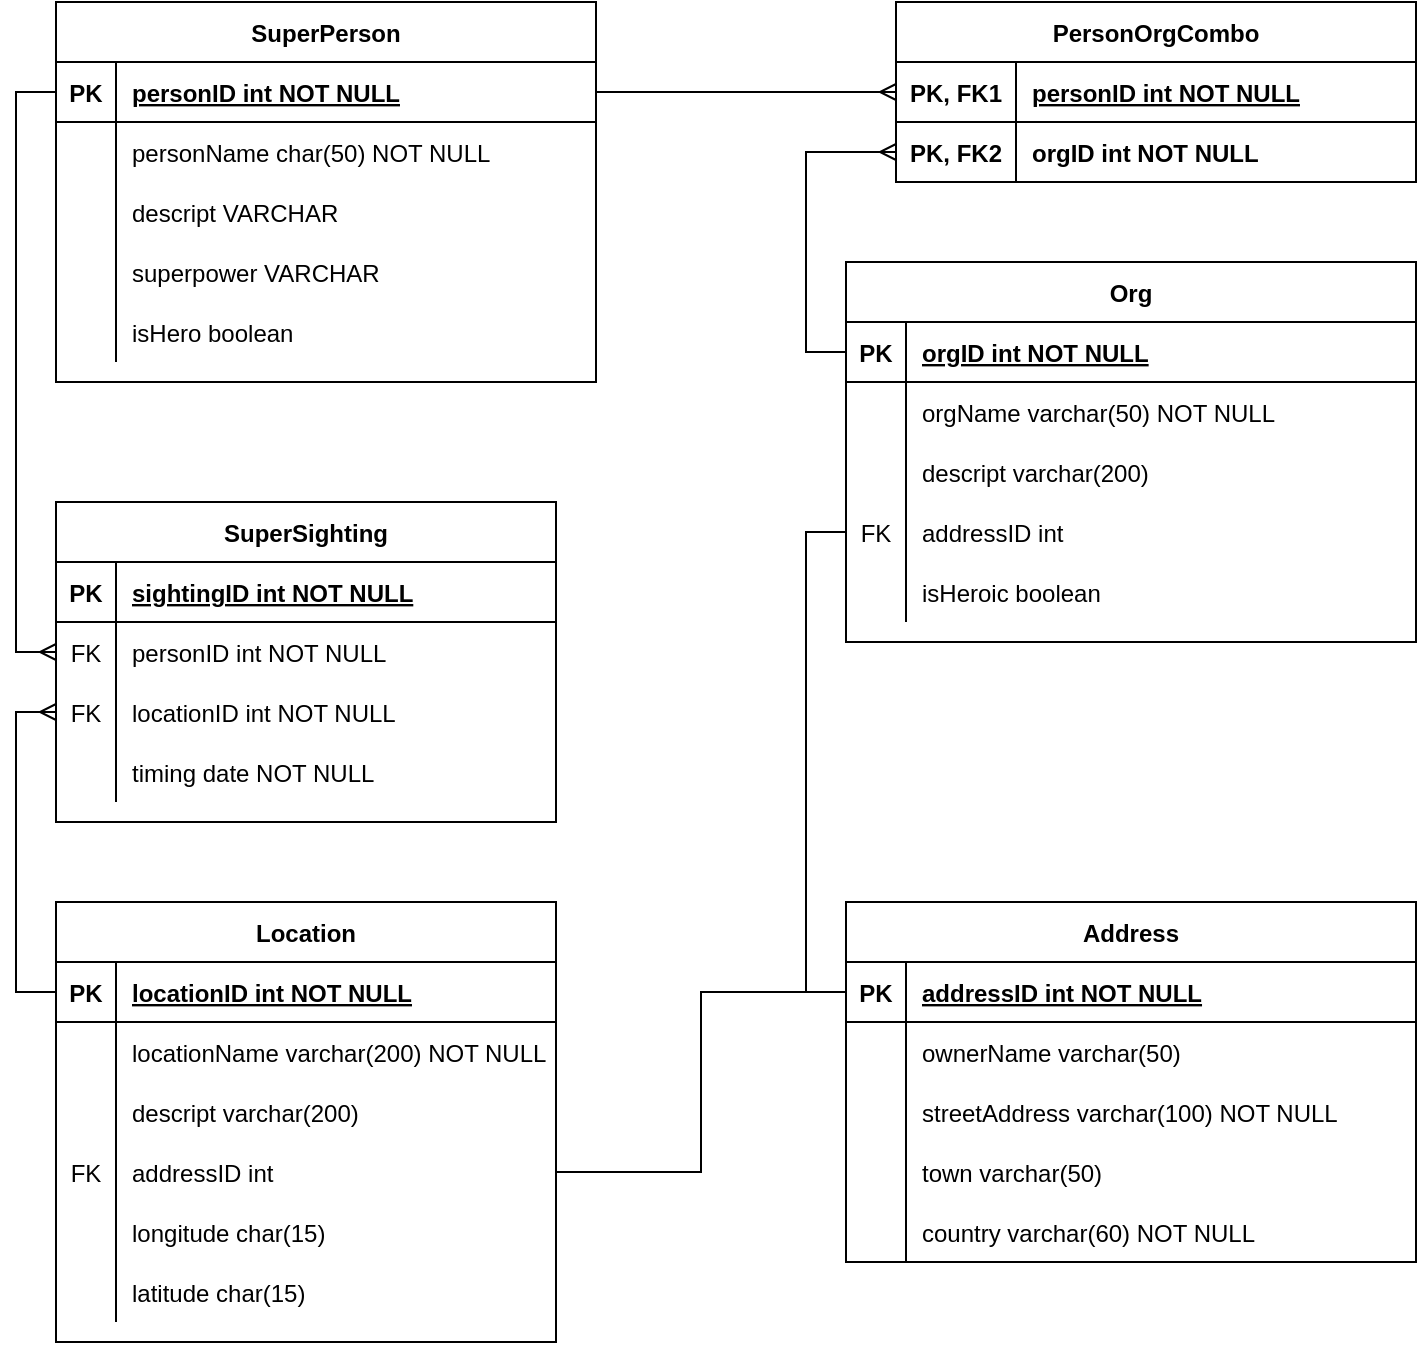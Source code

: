 <mxfile version="14.9.8" type="github">
  <diagram id="R2lEEEUBdFMjLlhIrx00" name="Page-1">
    <mxGraphModel dx="863" dy="784" grid="1" gridSize="10" guides="1" tooltips="1" connect="1" arrows="1" fold="1" page="1" pageScale="1" pageWidth="850" pageHeight="1100" math="0" shadow="0" extFonts="Permanent Marker^https://fonts.googleapis.com/css?family=Permanent+Marker">
      <root>
        <mxCell id="0" />
        <mxCell id="1" parent="0" />
        <object label="SuperPerson" description="" id="C-vyLk0tnHw3VtMMgP7b-23">
          <mxCell style="shape=table;startSize=30;container=1;collapsible=1;childLayout=tableLayout;fixedRows=1;rowLines=0;fontStyle=1;align=center;resizeLast=1;" parent="1" vertex="1">
            <mxGeometry x="120" y="40" width="270" height="190" as="geometry" />
          </mxCell>
        </object>
        <mxCell id="C-vyLk0tnHw3VtMMgP7b-24" value="" style="shape=partialRectangle;collapsible=0;dropTarget=0;pointerEvents=0;fillColor=none;points=[[0,0.5],[1,0.5]];portConstraint=eastwest;top=0;left=0;right=0;bottom=1;" parent="C-vyLk0tnHw3VtMMgP7b-23" vertex="1">
          <mxGeometry y="30" width="270" height="30" as="geometry" />
        </mxCell>
        <mxCell id="C-vyLk0tnHw3VtMMgP7b-25" value="PK" style="shape=partialRectangle;overflow=hidden;connectable=0;fillColor=none;top=0;left=0;bottom=0;right=0;fontStyle=1;" parent="C-vyLk0tnHw3VtMMgP7b-24" vertex="1">
          <mxGeometry width="30" height="30" as="geometry" />
        </mxCell>
        <mxCell id="C-vyLk0tnHw3VtMMgP7b-26" value="personID int NOT NULL " style="shape=partialRectangle;overflow=hidden;connectable=0;fillColor=none;top=0;left=0;bottom=0;right=0;align=left;spacingLeft=6;fontStyle=5;" parent="C-vyLk0tnHw3VtMMgP7b-24" vertex="1">
          <mxGeometry x="30" width="240" height="30" as="geometry" />
        </mxCell>
        <mxCell id="C-vyLk0tnHw3VtMMgP7b-27" value="" style="shape=partialRectangle;collapsible=0;dropTarget=0;pointerEvents=0;fillColor=none;points=[[0,0.5],[1,0.5]];portConstraint=eastwest;top=0;left=0;right=0;bottom=0;" parent="C-vyLk0tnHw3VtMMgP7b-23" vertex="1">
          <mxGeometry y="60" width="270" height="30" as="geometry" />
        </mxCell>
        <mxCell id="C-vyLk0tnHw3VtMMgP7b-28" value="" style="shape=partialRectangle;overflow=hidden;connectable=0;fillColor=none;top=0;left=0;bottom=0;right=0;" parent="C-vyLk0tnHw3VtMMgP7b-27" vertex="1">
          <mxGeometry width="30" height="30" as="geometry" />
        </mxCell>
        <mxCell id="C-vyLk0tnHw3VtMMgP7b-29" value="personName char(50) NOT NULL" style="shape=partialRectangle;overflow=hidden;connectable=0;fillColor=none;top=0;left=0;bottom=0;right=0;align=left;spacingLeft=6;" parent="C-vyLk0tnHw3VtMMgP7b-27" vertex="1">
          <mxGeometry x="30" width="240" height="30" as="geometry" />
        </mxCell>
        <mxCell id="THcojhGgTA37443H6Eyn-1" style="shape=partialRectangle;collapsible=0;dropTarget=0;pointerEvents=0;fillColor=none;points=[[0,0.5],[1,0.5]];portConstraint=eastwest;top=0;left=0;right=0;bottom=0;" vertex="1" parent="C-vyLk0tnHw3VtMMgP7b-23">
          <mxGeometry y="90" width="270" height="30" as="geometry" />
        </mxCell>
        <mxCell id="THcojhGgTA37443H6Eyn-2" style="shape=partialRectangle;overflow=hidden;connectable=0;fillColor=none;top=0;left=0;bottom=0;right=0;" vertex="1" parent="THcojhGgTA37443H6Eyn-1">
          <mxGeometry width="30" height="30" as="geometry" />
        </mxCell>
        <mxCell id="THcojhGgTA37443H6Eyn-3" value="descript VARCHAR" style="shape=partialRectangle;overflow=hidden;connectable=0;fillColor=none;top=0;left=0;bottom=0;right=0;align=left;spacingLeft=6;" vertex="1" parent="THcojhGgTA37443H6Eyn-1">
          <mxGeometry x="30" width="240" height="30" as="geometry" />
        </mxCell>
        <mxCell id="THcojhGgTA37443H6Eyn-4" style="shape=partialRectangle;collapsible=0;dropTarget=0;pointerEvents=0;fillColor=none;points=[[0,0.5],[1,0.5]];portConstraint=eastwest;top=0;left=0;right=0;bottom=0;" vertex="1" parent="C-vyLk0tnHw3VtMMgP7b-23">
          <mxGeometry y="120" width="270" height="30" as="geometry" />
        </mxCell>
        <mxCell id="THcojhGgTA37443H6Eyn-5" style="shape=partialRectangle;overflow=hidden;connectable=0;fillColor=none;top=0;left=0;bottom=0;right=0;" vertex="1" parent="THcojhGgTA37443H6Eyn-4">
          <mxGeometry width="30" height="30" as="geometry" />
        </mxCell>
        <mxCell id="THcojhGgTA37443H6Eyn-6" value="superpower VARCHAR" style="shape=partialRectangle;overflow=hidden;connectable=0;fillColor=none;top=0;left=0;bottom=0;right=0;align=left;spacingLeft=6;" vertex="1" parent="THcojhGgTA37443H6Eyn-4">
          <mxGeometry x="30" width="240" height="30" as="geometry" />
        </mxCell>
        <mxCell id="THcojhGgTA37443H6Eyn-121" style="shape=partialRectangle;collapsible=0;dropTarget=0;pointerEvents=0;fillColor=none;points=[[0,0.5],[1,0.5]];portConstraint=eastwest;top=0;left=0;right=0;bottom=0;" vertex="1" parent="C-vyLk0tnHw3VtMMgP7b-23">
          <mxGeometry y="150" width="270" height="30" as="geometry" />
        </mxCell>
        <mxCell id="THcojhGgTA37443H6Eyn-122" style="shape=partialRectangle;overflow=hidden;connectable=0;fillColor=none;top=0;left=0;bottom=0;right=0;" vertex="1" parent="THcojhGgTA37443H6Eyn-121">
          <mxGeometry width="30" height="30" as="geometry" />
        </mxCell>
        <mxCell id="THcojhGgTA37443H6Eyn-123" value="isHero boolean" style="shape=partialRectangle;overflow=hidden;connectable=0;fillColor=none;top=0;left=0;bottom=0;right=0;align=left;spacingLeft=6;" vertex="1" parent="THcojhGgTA37443H6Eyn-121">
          <mxGeometry x="30" width="240" height="30" as="geometry" />
        </mxCell>
        <object label="SuperSighting" description="" id="THcojhGgTA37443H6Eyn-7">
          <mxCell style="shape=table;startSize=30;container=1;collapsible=1;childLayout=tableLayout;fixedRows=1;rowLines=0;fontStyle=1;align=center;resizeLast=1;" vertex="1" parent="1">
            <mxGeometry x="120" y="290" width="250" height="160" as="geometry" />
          </mxCell>
        </object>
        <mxCell id="THcojhGgTA37443H6Eyn-8" value="" style="shape=partialRectangle;collapsible=0;dropTarget=0;pointerEvents=0;fillColor=none;points=[[0,0.5],[1,0.5]];portConstraint=eastwest;top=0;left=0;right=0;bottom=1;" vertex="1" parent="THcojhGgTA37443H6Eyn-7">
          <mxGeometry y="30" width="250" height="30" as="geometry" />
        </mxCell>
        <mxCell id="THcojhGgTA37443H6Eyn-9" value="PK" style="shape=partialRectangle;overflow=hidden;connectable=0;fillColor=none;top=0;left=0;bottom=0;right=0;fontStyle=1;" vertex="1" parent="THcojhGgTA37443H6Eyn-8">
          <mxGeometry width="30" height="30" as="geometry" />
        </mxCell>
        <mxCell id="THcojhGgTA37443H6Eyn-10" value="sightingID int NOT NULL " style="shape=partialRectangle;overflow=hidden;connectable=0;fillColor=none;top=0;left=0;bottom=0;right=0;align=left;spacingLeft=6;fontStyle=5;" vertex="1" parent="THcojhGgTA37443H6Eyn-8">
          <mxGeometry x="30" width="220" height="30" as="geometry" />
        </mxCell>
        <mxCell id="THcojhGgTA37443H6Eyn-11" value="" style="shape=partialRectangle;collapsible=0;dropTarget=0;pointerEvents=0;fillColor=none;points=[[0,0.5],[1,0.5]];portConstraint=eastwest;top=0;left=0;right=0;bottom=0;" vertex="1" parent="THcojhGgTA37443H6Eyn-7">
          <mxGeometry y="60" width="250" height="30" as="geometry" />
        </mxCell>
        <mxCell id="THcojhGgTA37443H6Eyn-12" value="FK" style="shape=partialRectangle;overflow=hidden;connectable=0;fillColor=none;top=0;left=0;bottom=0;right=0;" vertex="1" parent="THcojhGgTA37443H6Eyn-11">
          <mxGeometry width="30" height="30" as="geometry" />
        </mxCell>
        <mxCell id="THcojhGgTA37443H6Eyn-13" value="personID int NOT NULL" style="shape=partialRectangle;overflow=hidden;connectable=0;fillColor=none;top=0;left=0;bottom=0;right=0;align=left;spacingLeft=6;" vertex="1" parent="THcojhGgTA37443H6Eyn-11">
          <mxGeometry x="30" width="220" height="30" as="geometry" />
        </mxCell>
        <mxCell id="THcojhGgTA37443H6Eyn-14" style="shape=partialRectangle;collapsible=0;dropTarget=0;pointerEvents=0;fillColor=none;points=[[0,0.5],[1,0.5]];portConstraint=eastwest;top=0;left=0;right=0;bottom=0;" vertex="1" parent="THcojhGgTA37443H6Eyn-7">
          <mxGeometry y="90" width="250" height="30" as="geometry" />
        </mxCell>
        <mxCell id="THcojhGgTA37443H6Eyn-15" value="FK" style="shape=partialRectangle;overflow=hidden;connectable=0;fillColor=none;top=0;left=0;bottom=0;right=0;" vertex="1" parent="THcojhGgTA37443H6Eyn-14">
          <mxGeometry width="30" height="30" as="geometry" />
        </mxCell>
        <mxCell id="THcojhGgTA37443H6Eyn-16" value="locationID int NOT NULL" style="shape=partialRectangle;overflow=hidden;connectable=0;fillColor=none;top=0;left=0;bottom=0;right=0;align=left;spacingLeft=6;" vertex="1" parent="THcojhGgTA37443H6Eyn-14">
          <mxGeometry x="30" width="220" height="30" as="geometry" />
        </mxCell>
        <mxCell id="THcojhGgTA37443H6Eyn-89" style="shape=partialRectangle;collapsible=0;dropTarget=0;pointerEvents=0;fillColor=none;points=[[0,0.5],[1,0.5]];portConstraint=eastwest;top=0;left=0;right=0;bottom=0;" vertex="1" parent="THcojhGgTA37443H6Eyn-7">
          <mxGeometry y="120" width="250" height="30" as="geometry" />
        </mxCell>
        <mxCell id="THcojhGgTA37443H6Eyn-90" style="shape=partialRectangle;overflow=hidden;connectable=0;fillColor=none;top=0;left=0;bottom=0;right=0;" vertex="1" parent="THcojhGgTA37443H6Eyn-89">
          <mxGeometry width="30" height="30" as="geometry" />
        </mxCell>
        <mxCell id="THcojhGgTA37443H6Eyn-91" value="timing date NOT NULL" style="shape=partialRectangle;overflow=hidden;connectable=0;fillColor=none;top=0;left=0;bottom=0;right=0;align=left;spacingLeft=6;" vertex="1" parent="THcojhGgTA37443H6Eyn-89">
          <mxGeometry x="30" width="220" height="30" as="geometry" />
        </mxCell>
        <object label="Org" description="" id="THcojhGgTA37443H6Eyn-29">
          <mxCell style="shape=table;startSize=30;container=1;collapsible=1;childLayout=tableLayout;fixedRows=1;rowLines=0;fontStyle=1;align=center;resizeLast=1;" vertex="1" parent="1">
            <mxGeometry x="515" y="170" width="285" height="190" as="geometry" />
          </mxCell>
        </object>
        <mxCell id="THcojhGgTA37443H6Eyn-30" value="" style="shape=partialRectangle;collapsible=0;dropTarget=0;pointerEvents=0;fillColor=none;points=[[0,0.5],[1,0.5]];portConstraint=eastwest;top=0;left=0;right=0;bottom=1;" vertex="1" parent="THcojhGgTA37443H6Eyn-29">
          <mxGeometry y="30" width="285" height="30" as="geometry" />
        </mxCell>
        <mxCell id="THcojhGgTA37443H6Eyn-31" value="PK" style="shape=partialRectangle;overflow=hidden;connectable=0;fillColor=none;top=0;left=0;bottom=0;right=0;fontStyle=1;" vertex="1" parent="THcojhGgTA37443H6Eyn-30">
          <mxGeometry width="30" height="30" as="geometry" />
        </mxCell>
        <mxCell id="THcojhGgTA37443H6Eyn-32" value="orgID int NOT NULL " style="shape=partialRectangle;overflow=hidden;connectable=0;fillColor=none;top=0;left=0;bottom=0;right=0;align=left;spacingLeft=6;fontStyle=5;" vertex="1" parent="THcojhGgTA37443H6Eyn-30">
          <mxGeometry x="30" width="255" height="30" as="geometry" />
        </mxCell>
        <mxCell id="THcojhGgTA37443H6Eyn-33" value="" style="shape=partialRectangle;collapsible=0;dropTarget=0;pointerEvents=0;fillColor=none;points=[[0,0.5],[1,0.5]];portConstraint=eastwest;top=0;left=0;right=0;bottom=0;" vertex="1" parent="THcojhGgTA37443H6Eyn-29">
          <mxGeometry y="60" width="285" height="30" as="geometry" />
        </mxCell>
        <mxCell id="THcojhGgTA37443H6Eyn-34" value="" style="shape=partialRectangle;overflow=hidden;connectable=0;fillColor=none;top=0;left=0;bottom=0;right=0;" vertex="1" parent="THcojhGgTA37443H6Eyn-33">
          <mxGeometry width="30" height="30" as="geometry" />
        </mxCell>
        <mxCell id="THcojhGgTA37443H6Eyn-35" value="orgName varchar(50) NOT NULL" style="shape=partialRectangle;overflow=hidden;connectable=0;fillColor=none;top=0;left=0;bottom=0;right=0;align=left;spacingLeft=6;" vertex="1" parent="THcojhGgTA37443H6Eyn-33">
          <mxGeometry x="30" width="255" height="30" as="geometry" />
        </mxCell>
        <mxCell id="THcojhGgTA37443H6Eyn-36" style="shape=partialRectangle;collapsible=0;dropTarget=0;pointerEvents=0;fillColor=none;points=[[0,0.5],[1,0.5]];portConstraint=eastwest;top=0;left=0;right=0;bottom=0;" vertex="1" parent="THcojhGgTA37443H6Eyn-29">
          <mxGeometry y="90" width="285" height="30" as="geometry" />
        </mxCell>
        <mxCell id="THcojhGgTA37443H6Eyn-37" style="shape=partialRectangle;overflow=hidden;connectable=0;fillColor=none;top=0;left=0;bottom=0;right=0;" vertex="1" parent="THcojhGgTA37443H6Eyn-36">
          <mxGeometry width="30" height="30" as="geometry" />
        </mxCell>
        <mxCell id="THcojhGgTA37443H6Eyn-38" value="descript varchar(200)" style="shape=partialRectangle;overflow=hidden;connectable=0;fillColor=none;top=0;left=0;bottom=0;right=0;align=left;spacingLeft=6;" vertex="1" parent="THcojhGgTA37443H6Eyn-36">
          <mxGeometry x="30" width="255" height="30" as="geometry" />
        </mxCell>
        <mxCell id="THcojhGgTA37443H6Eyn-39" style="shape=partialRectangle;collapsible=0;dropTarget=0;pointerEvents=0;fillColor=none;points=[[0,0.5],[1,0.5]];portConstraint=eastwest;top=0;left=0;right=0;bottom=0;" vertex="1" parent="THcojhGgTA37443H6Eyn-29">
          <mxGeometry y="120" width="285" height="30" as="geometry" />
        </mxCell>
        <mxCell id="THcojhGgTA37443H6Eyn-40" value="FK" style="shape=partialRectangle;overflow=hidden;connectable=0;fillColor=none;top=0;left=0;bottom=0;right=0;" vertex="1" parent="THcojhGgTA37443H6Eyn-39">
          <mxGeometry width="30" height="30" as="geometry" />
        </mxCell>
        <mxCell id="THcojhGgTA37443H6Eyn-41" value="addressID int" style="shape=partialRectangle;overflow=hidden;connectable=0;fillColor=none;top=0;left=0;bottom=0;right=0;align=left;spacingLeft=6;" vertex="1" parent="THcojhGgTA37443H6Eyn-39">
          <mxGeometry x="30" width="255" height="30" as="geometry" />
        </mxCell>
        <mxCell id="THcojhGgTA37443H6Eyn-118" style="shape=partialRectangle;collapsible=0;dropTarget=0;pointerEvents=0;fillColor=none;points=[[0,0.5],[1,0.5]];portConstraint=eastwest;top=0;left=0;right=0;bottom=0;" vertex="1" parent="THcojhGgTA37443H6Eyn-29">
          <mxGeometry y="150" width="285" height="30" as="geometry" />
        </mxCell>
        <mxCell id="THcojhGgTA37443H6Eyn-119" style="shape=partialRectangle;overflow=hidden;connectable=0;fillColor=none;top=0;left=0;bottom=0;right=0;" vertex="1" parent="THcojhGgTA37443H6Eyn-118">
          <mxGeometry width="30" height="30" as="geometry" />
        </mxCell>
        <mxCell id="THcojhGgTA37443H6Eyn-120" value="isHeroic boolean" style="shape=partialRectangle;overflow=hidden;connectable=0;fillColor=none;top=0;left=0;bottom=0;right=0;align=left;spacingLeft=6;" vertex="1" parent="THcojhGgTA37443H6Eyn-118">
          <mxGeometry x="30" width="255" height="30" as="geometry" />
        </mxCell>
        <object label="Location" description="" id="THcojhGgTA37443H6Eyn-42">
          <mxCell style="shape=table;startSize=30;container=1;collapsible=1;childLayout=tableLayout;fixedRows=1;rowLines=0;fontStyle=1;align=center;resizeLast=1;" vertex="1" parent="1">
            <mxGeometry x="120" y="490" width="250" height="220" as="geometry" />
          </mxCell>
        </object>
        <mxCell id="THcojhGgTA37443H6Eyn-43" value="" style="shape=partialRectangle;collapsible=0;dropTarget=0;pointerEvents=0;fillColor=none;points=[[0,0.5],[1,0.5]];portConstraint=eastwest;top=0;left=0;right=0;bottom=1;" vertex="1" parent="THcojhGgTA37443H6Eyn-42">
          <mxGeometry y="30" width="250" height="30" as="geometry" />
        </mxCell>
        <mxCell id="THcojhGgTA37443H6Eyn-44" value="PK" style="shape=partialRectangle;overflow=hidden;connectable=0;fillColor=none;top=0;left=0;bottom=0;right=0;fontStyle=1;" vertex="1" parent="THcojhGgTA37443H6Eyn-43">
          <mxGeometry width="30" height="30" as="geometry" />
        </mxCell>
        <mxCell id="THcojhGgTA37443H6Eyn-45" value="locationID int NOT NULL " style="shape=partialRectangle;overflow=hidden;connectable=0;fillColor=none;top=0;left=0;bottom=0;right=0;align=left;spacingLeft=6;fontStyle=5;" vertex="1" parent="THcojhGgTA37443H6Eyn-43">
          <mxGeometry x="30" width="220" height="30" as="geometry" />
        </mxCell>
        <mxCell id="THcojhGgTA37443H6Eyn-46" value="" style="shape=partialRectangle;collapsible=0;dropTarget=0;pointerEvents=0;fillColor=none;points=[[0,0.5],[1,0.5]];portConstraint=eastwest;top=0;left=0;right=0;bottom=0;" vertex="1" parent="THcojhGgTA37443H6Eyn-42">
          <mxGeometry y="60" width="250" height="30" as="geometry" />
        </mxCell>
        <mxCell id="THcojhGgTA37443H6Eyn-47" value="" style="shape=partialRectangle;overflow=hidden;connectable=0;fillColor=none;top=0;left=0;bottom=0;right=0;" vertex="1" parent="THcojhGgTA37443H6Eyn-46">
          <mxGeometry width="30" height="30" as="geometry" />
        </mxCell>
        <mxCell id="THcojhGgTA37443H6Eyn-48" value="locationName varchar(200) NOT NULL" style="shape=partialRectangle;overflow=hidden;connectable=0;fillColor=none;top=0;left=0;bottom=0;right=0;align=left;spacingLeft=6;" vertex="1" parent="THcojhGgTA37443H6Eyn-46">
          <mxGeometry x="30" width="220" height="30" as="geometry" />
        </mxCell>
        <mxCell id="THcojhGgTA37443H6Eyn-49" style="shape=partialRectangle;collapsible=0;dropTarget=0;pointerEvents=0;fillColor=none;points=[[0,0.5],[1,0.5]];portConstraint=eastwest;top=0;left=0;right=0;bottom=0;" vertex="1" parent="THcojhGgTA37443H6Eyn-42">
          <mxGeometry y="90" width="250" height="30" as="geometry" />
        </mxCell>
        <mxCell id="THcojhGgTA37443H6Eyn-50" style="shape=partialRectangle;overflow=hidden;connectable=0;fillColor=none;top=0;left=0;bottom=0;right=0;" vertex="1" parent="THcojhGgTA37443H6Eyn-49">
          <mxGeometry width="30" height="30" as="geometry" />
        </mxCell>
        <mxCell id="THcojhGgTA37443H6Eyn-51" value="descript varchar(200)" style="shape=partialRectangle;overflow=hidden;connectable=0;fillColor=none;top=0;left=0;bottom=0;right=0;align=left;spacingLeft=6;" vertex="1" parent="THcojhGgTA37443H6Eyn-49">
          <mxGeometry x="30" width="220" height="30" as="geometry" />
        </mxCell>
        <mxCell id="THcojhGgTA37443H6Eyn-52" style="shape=partialRectangle;collapsible=0;dropTarget=0;pointerEvents=0;fillColor=none;points=[[0,0.5],[1,0.5]];portConstraint=eastwest;top=0;left=0;right=0;bottom=0;" vertex="1" parent="THcojhGgTA37443H6Eyn-42">
          <mxGeometry y="120" width="250" height="30" as="geometry" />
        </mxCell>
        <mxCell id="THcojhGgTA37443H6Eyn-53" value="FK" style="shape=partialRectangle;overflow=hidden;connectable=0;fillColor=none;top=0;left=0;bottom=0;right=0;" vertex="1" parent="THcojhGgTA37443H6Eyn-52">
          <mxGeometry width="30" height="30" as="geometry" />
        </mxCell>
        <mxCell id="THcojhGgTA37443H6Eyn-54" value="addressID int" style="shape=partialRectangle;overflow=hidden;connectable=0;fillColor=none;top=0;left=0;bottom=0;right=0;align=left;spacingLeft=6;" vertex="1" parent="THcojhGgTA37443H6Eyn-52">
          <mxGeometry x="30" width="220" height="30" as="geometry" />
        </mxCell>
        <mxCell id="THcojhGgTA37443H6Eyn-55" style="shape=partialRectangle;collapsible=0;dropTarget=0;pointerEvents=0;fillColor=none;points=[[0,0.5],[1,0.5]];portConstraint=eastwest;top=0;left=0;right=0;bottom=0;" vertex="1" parent="THcojhGgTA37443H6Eyn-42">
          <mxGeometry y="150" width="250" height="30" as="geometry" />
        </mxCell>
        <mxCell id="THcojhGgTA37443H6Eyn-56" style="shape=partialRectangle;overflow=hidden;connectable=0;fillColor=none;top=0;left=0;bottom=0;right=0;" vertex="1" parent="THcojhGgTA37443H6Eyn-55">
          <mxGeometry width="30" height="30" as="geometry" />
        </mxCell>
        <mxCell id="THcojhGgTA37443H6Eyn-57" value="longitude char(15)" style="shape=partialRectangle;overflow=hidden;connectable=0;fillColor=none;top=0;left=0;bottom=0;right=0;align=left;spacingLeft=6;" vertex="1" parent="THcojhGgTA37443H6Eyn-55">
          <mxGeometry x="30" width="220" height="30" as="geometry" />
        </mxCell>
        <mxCell id="THcojhGgTA37443H6Eyn-58" style="shape=partialRectangle;collapsible=0;dropTarget=0;pointerEvents=0;fillColor=none;points=[[0,0.5],[1,0.5]];portConstraint=eastwest;top=0;left=0;right=0;bottom=0;" vertex="1" parent="THcojhGgTA37443H6Eyn-42">
          <mxGeometry y="180" width="250" height="30" as="geometry" />
        </mxCell>
        <mxCell id="THcojhGgTA37443H6Eyn-59" style="shape=partialRectangle;overflow=hidden;connectable=0;fillColor=none;top=0;left=0;bottom=0;right=0;" vertex="1" parent="THcojhGgTA37443H6Eyn-58">
          <mxGeometry width="30" height="30" as="geometry" />
        </mxCell>
        <mxCell id="THcojhGgTA37443H6Eyn-60" value="latitude char(15)" style="shape=partialRectangle;overflow=hidden;connectable=0;fillColor=none;top=0;left=0;bottom=0;right=0;align=left;spacingLeft=6;" vertex="1" parent="THcojhGgTA37443H6Eyn-58">
          <mxGeometry x="30" width="220" height="30" as="geometry" />
        </mxCell>
        <object label="Address" description="" id="THcojhGgTA37443H6Eyn-61">
          <mxCell style="shape=table;startSize=30;container=1;collapsible=1;childLayout=tableLayout;fixedRows=1;rowLines=0;fontStyle=1;align=center;resizeLast=1;" vertex="1" parent="1">
            <mxGeometry x="515" y="490" width="285" height="180" as="geometry" />
          </mxCell>
        </object>
        <mxCell id="THcojhGgTA37443H6Eyn-62" value="" style="shape=partialRectangle;collapsible=0;dropTarget=0;pointerEvents=0;fillColor=none;points=[[0,0.5],[1,0.5]];portConstraint=eastwest;top=0;left=0;right=0;bottom=1;" vertex="1" parent="THcojhGgTA37443H6Eyn-61">
          <mxGeometry y="30" width="285" height="30" as="geometry" />
        </mxCell>
        <mxCell id="THcojhGgTA37443H6Eyn-63" value="PK" style="shape=partialRectangle;overflow=hidden;connectable=0;fillColor=none;top=0;left=0;bottom=0;right=0;fontStyle=1;" vertex="1" parent="THcojhGgTA37443H6Eyn-62">
          <mxGeometry width="30" height="30" as="geometry" />
        </mxCell>
        <mxCell id="THcojhGgTA37443H6Eyn-64" value="addressID int NOT NULL " style="shape=partialRectangle;overflow=hidden;connectable=0;fillColor=none;top=0;left=0;bottom=0;right=0;align=left;spacingLeft=6;fontStyle=5;" vertex="1" parent="THcojhGgTA37443H6Eyn-62">
          <mxGeometry x="30" width="255" height="30" as="geometry" />
        </mxCell>
        <mxCell id="THcojhGgTA37443H6Eyn-65" value="" style="shape=partialRectangle;collapsible=0;dropTarget=0;pointerEvents=0;fillColor=none;points=[[0,0.5],[1,0.5]];portConstraint=eastwest;top=0;left=0;right=0;bottom=0;" vertex="1" parent="THcojhGgTA37443H6Eyn-61">
          <mxGeometry y="60" width="285" height="30" as="geometry" />
        </mxCell>
        <mxCell id="THcojhGgTA37443H6Eyn-66" value="" style="shape=partialRectangle;overflow=hidden;connectable=0;fillColor=none;top=0;left=0;bottom=0;right=0;" vertex="1" parent="THcojhGgTA37443H6Eyn-65">
          <mxGeometry width="30" height="30" as="geometry" />
        </mxCell>
        <mxCell id="THcojhGgTA37443H6Eyn-67" value="ownerName varchar(50) " style="shape=partialRectangle;overflow=hidden;connectable=0;fillColor=none;top=0;left=0;bottom=0;right=0;align=left;spacingLeft=6;" vertex="1" parent="THcojhGgTA37443H6Eyn-65">
          <mxGeometry x="30" width="255" height="30" as="geometry" />
        </mxCell>
        <mxCell id="THcojhGgTA37443H6Eyn-71" style="shape=partialRectangle;collapsible=0;dropTarget=0;pointerEvents=0;fillColor=none;points=[[0,0.5],[1,0.5]];portConstraint=eastwest;top=0;left=0;right=0;bottom=0;" vertex="1" parent="THcojhGgTA37443H6Eyn-61">
          <mxGeometry y="90" width="285" height="30" as="geometry" />
        </mxCell>
        <mxCell id="THcojhGgTA37443H6Eyn-72" style="shape=partialRectangle;overflow=hidden;connectable=0;fillColor=none;top=0;left=0;bottom=0;right=0;" vertex="1" parent="THcojhGgTA37443H6Eyn-71">
          <mxGeometry width="30" height="30" as="geometry" />
        </mxCell>
        <mxCell id="THcojhGgTA37443H6Eyn-73" value="streetAddress varchar(100) NOT NULL" style="shape=partialRectangle;overflow=hidden;connectable=0;fillColor=none;top=0;left=0;bottom=0;right=0;align=left;spacingLeft=6;" vertex="1" parent="THcojhGgTA37443H6Eyn-71">
          <mxGeometry x="30" width="255" height="30" as="geometry" />
        </mxCell>
        <mxCell id="THcojhGgTA37443H6Eyn-74" style="shape=partialRectangle;collapsible=0;dropTarget=0;pointerEvents=0;fillColor=none;points=[[0,0.5],[1,0.5]];portConstraint=eastwest;top=0;left=0;right=0;bottom=0;" vertex="1" parent="THcojhGgTA37443H6Eyn-61">
          <mxGeometry y="120" width="285" height="30" as="geometry" />
        </mxCell>
        <mxCell id="THcojhGgTA37443H6Eyn-75" style="shape=partialRectangle;overflow=hidden;connectable=0;fillColor=none;top=0;left=0;bottom=0;right=0;" vertex="1" parent="THcojhGgTA37443H6Eyn-74">
          <mxGeometry width="30" height="30" as="geometry" />
        </mxCell>
        <mxCell id="THcojhGgTA37443H6Eyn-76" value="town varchar(50)" style="shape=partialRectangle;overflow=hidden;connectable=0;fillColor=none;top=0;left=0;bottom=0;right=0;align=left;spacingLeft=6;" vertex="1" parent="THcojhGgTA37443H6Eyn-74">
          <mxGeometry x="30" width="255" height="30" as="geometry" />
        </mxCell>
        <mxCell id="THcojhGgTA37443H6Eyn-77" style="shape=partialRectangle;collapsible=0;dropTarget=0;pointerEvents=0;fillColor=none;points=[[0,0.5],[1,0.5]];portConstraint=eastwest;top=0;left=0;right=0;bottom=0;" vertex="1" parent="THcojhGgTA37443H6Eyn-61">
          <mxGeometry y="150" width="285" height="30" as="geometry" />
        </mxCell>
        <mxCell id="THcojhGgTA37443H6Eyn-78" style="shape=partialRectangle;overflow=hidden;connectable=0;fillColor=none;top=0;left=0;bottom=0;right=0;" vertex="1" parent="THcojhGgTA37443H6Eyn-77">
          <mxGeometry width="30" height="30" as="geometry" />
        </mxCell>
        <mxCell id="THcojhGgTA37443H6Eyn-79" value="country varchar(60) NOT NULL" style="shape=partialRectangle;overflow=hidden;connectable=0;fillColor=none;top=0;left=0;bottom=0;right=0;align=left;spacingLeft=6;" vertex="1" parent="THcojhGgTA37443H6Eyn-77">
          <mxGeometry x="30" width="255" height="30" as="geometry" />
        </mxCell>
        <object label="PersonOrgCombo" description="" id="THcojhGgTA37443H6Eyn-92">
          <mxCell style="shape=table;startSize=30;container=1;collapsible=1;childLayout=tableLayout;fixedRows=1;rowLines=0;fontStyle=1;align=center;resizeLast=1;" vertex="1" parent="1">
            <mxGeometry x="540" y="40" width="260" height="90" as="geometry" />
          </mxCell>
        </object>
        <mxCell id="THcojhGgTA37443H6Eyn-93" value="" style="shape=partialRectangle;collapsible=0;dropTarget=0;pointerEvents=0;fillColor=none;points=[[0,0.5],[1,0.5]];portConstraint=eastwest;top=0;left=0;right=0;bottom=1;" vertex="1" parent="THcojhGgTA37443H6Eyn-92">
          <mxGeometry y="30" width="260" height="30" as="geometry" />
        </mxCell>
        <mxCell id="THcojhGgTA37443H6Eyn-94" value="PK, FK1" style="shape=partialRectangle;overflow=hidden;connectable=0;fillColor=none;top=0;left=0;bottom=0;right=0;fontStyle=1;" vertex="1" parent="THcojhGgTA37443H6Eyn-93">
          <mxGeometry width="60" height="30" as="geometry" />
        </mxCell>
        <mxCell id="THcojhGgTA37443H6Eyn-95" value="personID int NOT NULL " style="shape=partialRectangle;overflow=hidden;connectable=0;fillColor=none;top=0;left=0;bottom=0;right=0;align=left;spacingLeft=6;fontStyle=5;" vertex="1" parent="THcojhGgTA37443H6Eyn-93">
          <mxGeometry x="60" width="200" height="30" as="geometry" />
        </mxCell>
        <mxCell id="THcojhGgTA37443H6Eyn-96" value="" style="shape=partialRectangle;collapsible=0;dropTarget=0;pointerEvents=0;fillColor=none;points=[[0,0.5],[1,0.5]];portConstraint=eastwest;top=0;left=0;right=0;bottom=0;" vertex="1" parent="THcojhGgTA37443H6Eyn-92">
          <mxGeometry y="60" width="260" height="30" as="geometry" />
        </mxCell>
        <mxCell id="THcojhGgTA37443H6Eyn-97" value="PK, FK2" style="shape=partialRectangle;overflow=hidden;connectable=0;fillColor=none;top=0;left=0;bottom=0;right=0;fontStyle=1" vertex="1" parent="THcojhGgTA37443H6Eyn-96">
          <mxGeometry width="60" height="30" as="geometry" />
        </mxCell>
        <mxCell id="THcojhGgTA37443H6Eyn-98" value="orgID int NOT NULL" style="shape=partialRectangle;overflow=hidden;connectable=0;fillColor=none;top=0;left=0;bottom=0;right=0;align=left;spacingLeft=6;fontStyle=1" vertex="1" parent="THcojhGgTA37443H6Eyn-96">
          <mxGeometry x="60" width="200" height="30" as="geometry" />
        </mxCell>
        <mxCell id="THcojhGgTA37443H6Eyn-124" style="edgeStyle=orthogonalEdgeStyle;rounded=0;orthogonalLoop=1;jettySize=auto;html=1;entryX=1;entryY=0.5;entryDx=0;entryDy=0;endArrow=none;endFill=0;startArrow=ERmany;startFill=0;" edge="1" parent="1" source="THcojhGgTA37443H6Eyn-93" target="C-vyLk0tnHw3VtMMgP7b-24">
          <mxGeometry relative="1" as="geometry" />
        </mxCell>
        <mxCell id="THcojhGgTA37443H6Eyn-125" style="edgeStyle=orthogonalEdgeStyle;rounded=0;orthogonalLoop=1;jettySize=auto;html=1;entryX=0;entryY=0.5;entryDx=0;entryDy=0;endArrow=none;endFill=0;startArrow=ERmany;startFill=0;" edge="1" parent="1" source="THcojhGgTA37443H6Eyn-96" target="THcojhGgTA37443H6Eyn-30">
          <mxGeometry relative="1" as="geometry" />
        </mxCell>
        <mxCell id="THcojhGgTA37443H6Eyn-126" style="edgeStyle=orthogonalEdgeStyle;rounded=0;orthogonalLoop=1;jettySize=auto;html=1;entryX=0;entryY=0.5;entryDx=0;entryDy=0;endArrow=none;endFill=0;startArrow=ERmany;startFill=0;" edge="1" parent="1" source="THcojhGgTA37443H6Eyn-11" target="C-vyLk0tnHw3VtMMgP7b-24">
          <mxGeometry relative="1" as="geometry">
            <Array as="points">
              <mxPoint x="100" y="365" />
              <mxPoint x="100" y="85" />
            </Array>
          </mxGeometry>
        </mxCell>
        <mxCell id="THcojhGgTA37443H6Eyn-128" style="edgeStyle=orthogonalEdgeStyle;rounded=0;orthogonalLoop=1;jettySize=auto;html=1;entryX=0;entryY=0.5;entryDx=0;entryDy=0;endArrow=none;endFill=0;" edge="1" parent="1" source="THcojhGgTA37443H6Eyn-52" target="THcojhGgTA37443H6Eyn-62">
          <mxGeometry relative="1" as="geometry" />
        </mxCell>
        <mxCell id="THcojhGgTA37443H6Eyn-129" style="edgeStyle=orthogonalEdgeStyle;rounded=0;orthogonalLoop=1;jettySize=auto;html=1;entryX=0;entryY=0.5;entryDx=0;entryDy=0;startArrow=ERmany;startFill=0;endArrow=none;endFill=0;" edge="1" parent="1" source="THcojhGgTA37443H6Eyn-14" target="THcojhGgTA37443H6Eyn-43">
          <mxGeometry relative="1" as="geometry" />
        </mxCell>
        <mxCell id="THcojhGgTA37443H6Eyn-130" style="edgeStyle=orthogonalEdgeStyle;rounded=0;orthogonalLoop=1;jettySize=auto;html=1;entryX=0;entryY=0.5;entryDx=0;entryDy=0;startArrow=none;startFill=0;endArrow=none;endFill=0;" edge="1" parent="1" source="THcojhGgTA37443H6Eyn-39" target="THcojhGgTA37443H6Eyn-62">
          <mxGeometry relative="1" as="geometry" />
        </mxCell>
      </root>
    </mxGraphModel>
  </diagram>
</mxfile>
